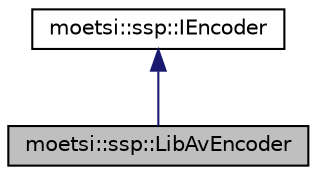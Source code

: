 digraph "moetsi::ssp::LibAvEncoder"
{
 // LATEX_PDF_SIZE
  edge [fontname="Helvetica",fontsize="10",labelfontname="Helvetica",labelfontsize="10"];
  node [fontname="Helvetica",fontsize="10",shape=record];
  Node1 [label="moetsi::ssp::LibAvEncoder",height=0.2,width=0.4,color="black", fillcolor="grey75", style="filled", fontcolor="black",tooltip="LibAV encoder for Jpeg/Mpeg."];
  Node2 -> Node1 [dir="back",color="midnightblue",fontsize="10",style="solid"];
  Node2 [label="moetsi::ssp::IEncoder",height=0.2,width=0.4,color="black", fillcolor="white", style="filled",URL="$classmoetsi_1_1ssp_1_1IEncoder.html",tooltip="IEncoder abstract encoder class."];
}
